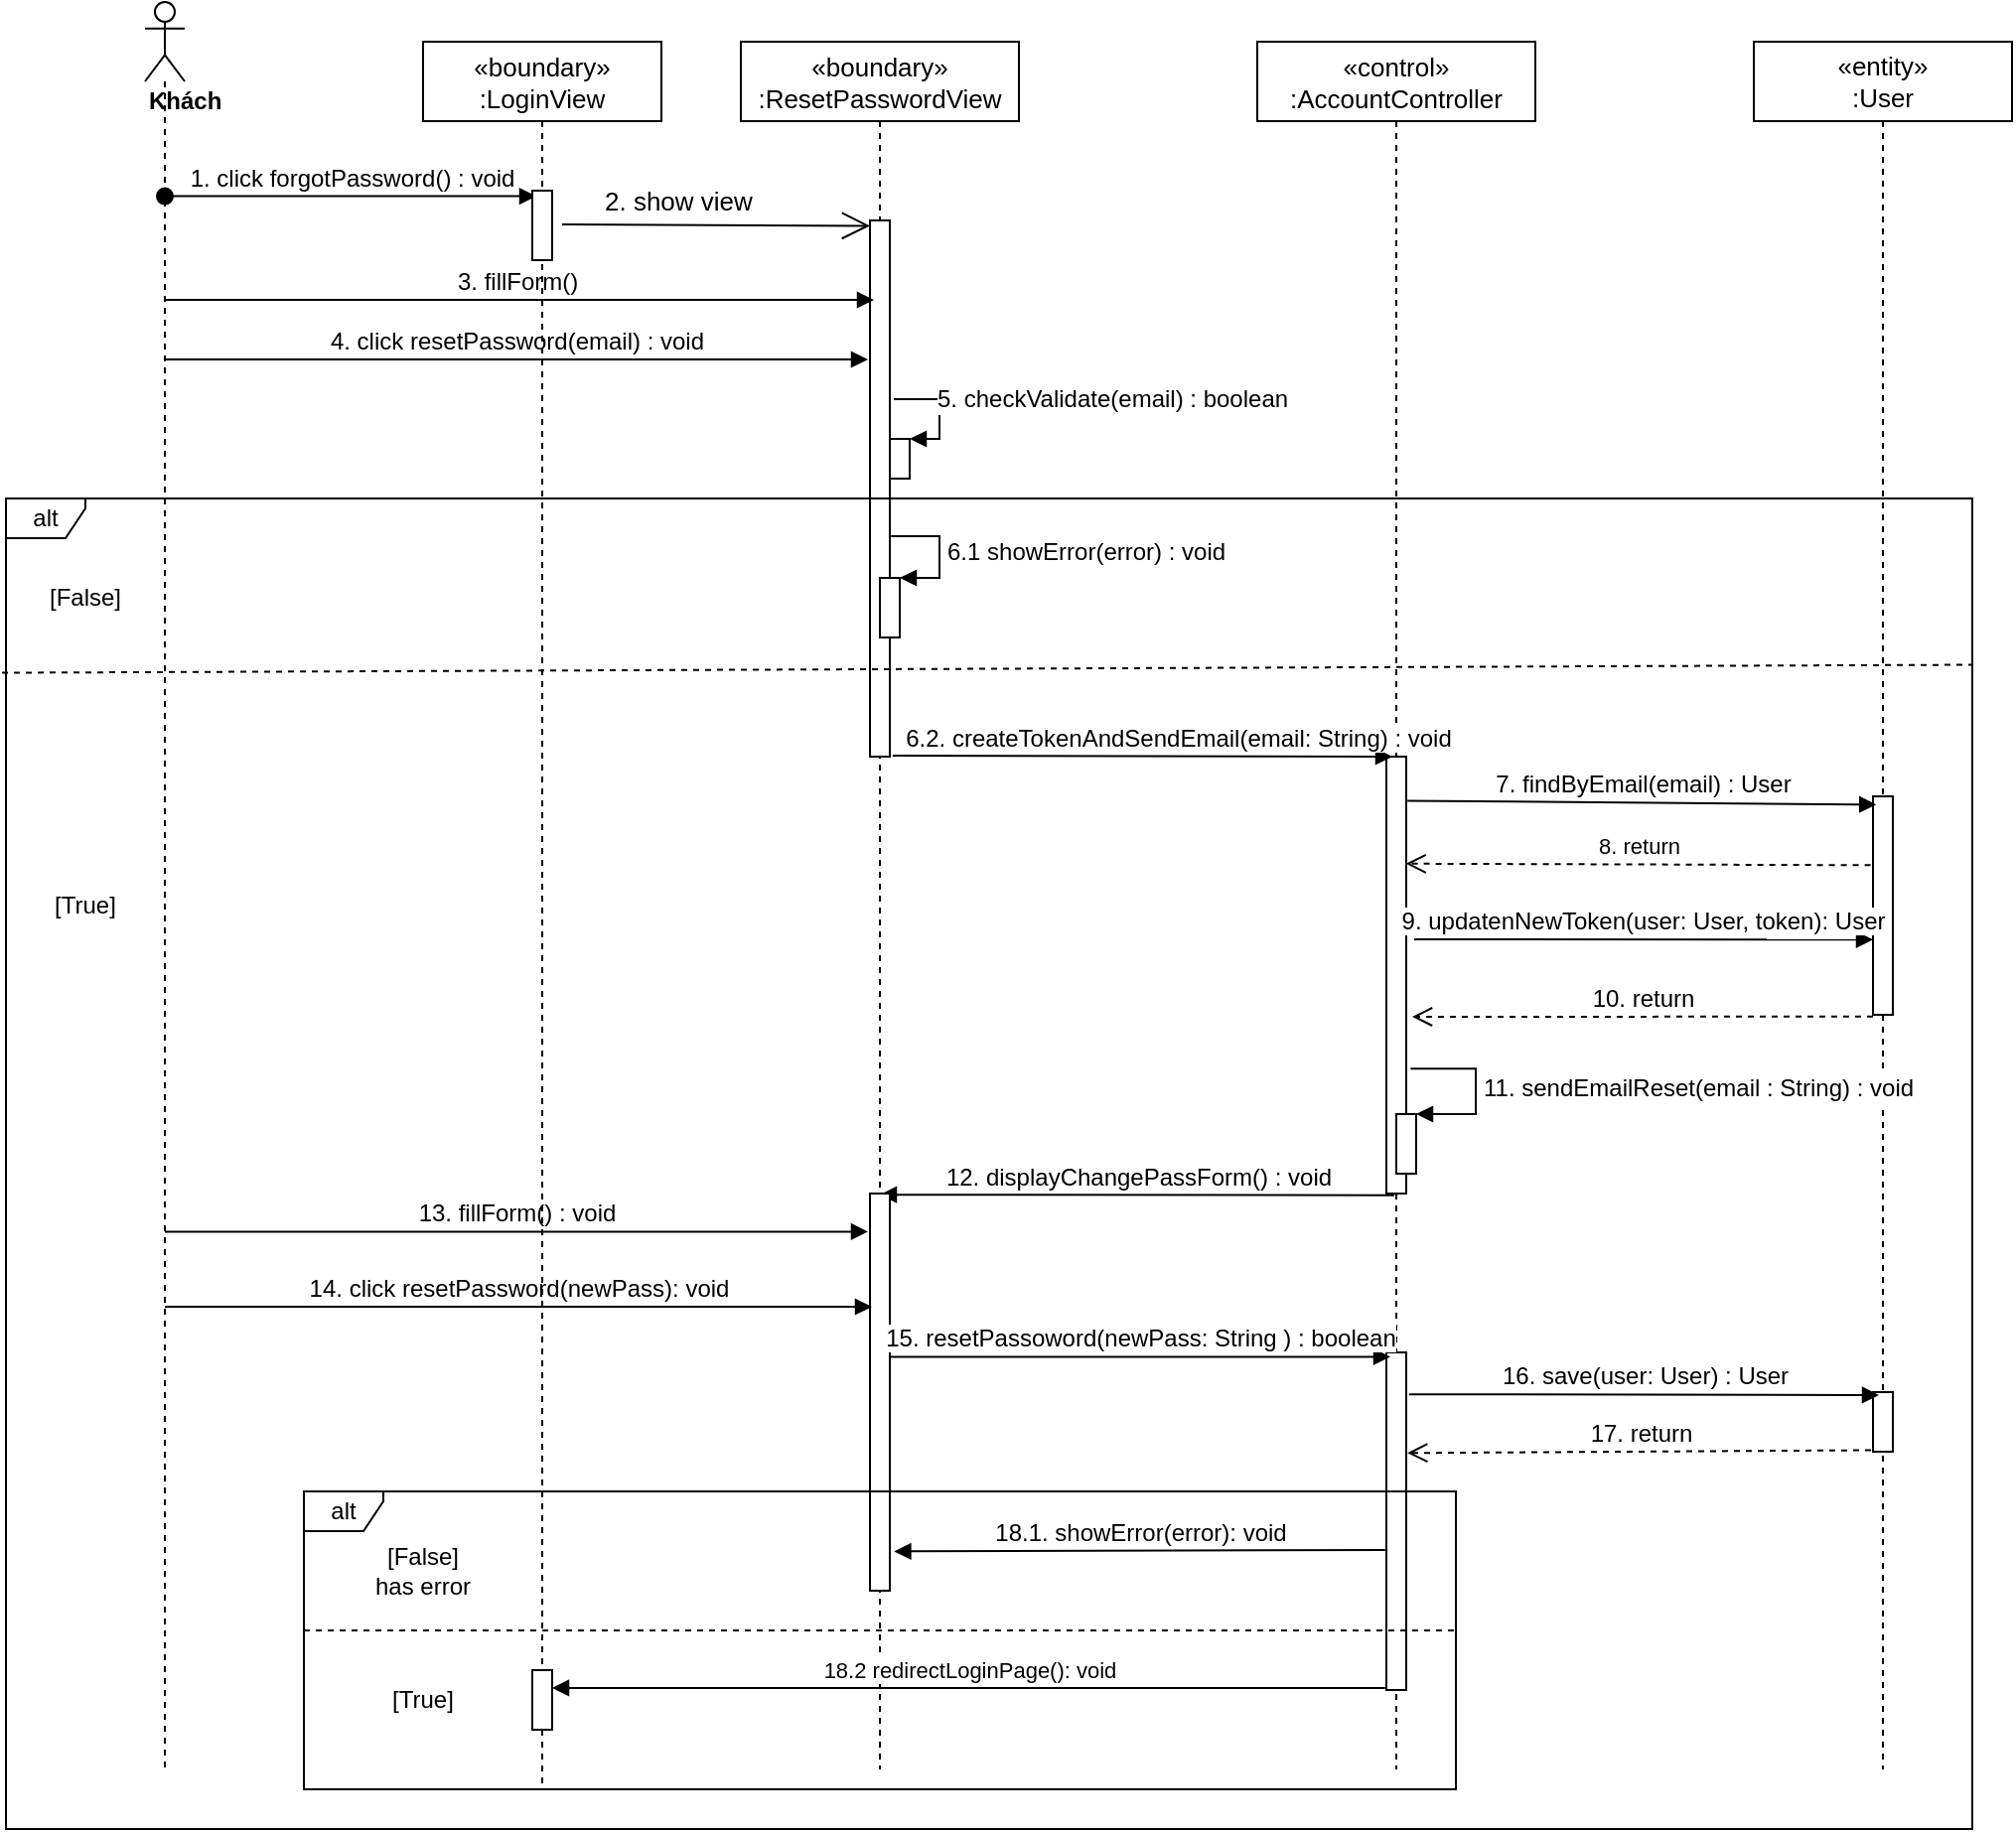 <mxfile version="14.7.10" type="device"><diagram id="kgpKYQtTHZ0yAKxKKP6v" name="Page-1"><mxGraphModel dx="1038" dy="521" grid="1" gridSize="10" guides="1" tooltips="1" connect="1" arrows="1" fold="1" page="1" pageScale="1" pageWidth="850" pageHeight="1100" math="0" shadow="0"><root><mxCell id="0"/><mxCell id="1" parent="0"/><mxCell id="GcP4Dt1wkS2zqXfgZj7R-1" value="«boundary»&#10;:ResetPasswordView" style="shape=umlLifeline;perimeter=lifelinePerimeter;container=1;collapsible=0;recursiveResize=0;rounded=0;shadow=0;strokeWidth=1;fontSize=13;" parent="1" vertex="1"><mxGeometry x="380" y="80" width="140" height="870" as="geometry"/></mxCell><mxCell id="GcP4Dt1wkS2zqXfgZj7R-8" value="" style="html=1;points=[];perimeter=orthogonalPerimeter;" parent="GcP4Dt1wkS2zqXfgZj7R-1" vertex="1"><mxGeometry x="65" y="90" width="10" height="270" as="geometry"/></mxCell><mxCell id="GcP4Dt1wkS2zqXfgZj7R-9" value="«control»&#10;:AccountController" style="shape=umlLifeline;perimeter=lifelinePerimeter;container=1;collapsible=0;recursiveResize=0;rounded=0;shadow=0;strokeWidth=1;fontSize=13;" parent="1" vertex="1"><mxGeometry x="640" y="80" width="140" height="870" as="geometry"/></mxCell><mxCell id="GcP4Dt1wkS2zqXfgZj7R-11" value="&lt;div&gt;&lt;b&gt;Khách&lt;/b&gt;&lt;/div&gt;" style="shape=umlLifeline;participant=umlActor;perimeter=lifelinePerimeter;whiteSpace=wrap;html=1;container=1;collapsible=0;recursiveResize=0;verticalAlign=top;spacingTop=36;outlineConnect=0;align=left;" parent="1" vertex="1"><mxGeometry x="80" y="60" width="20" height="890" as="geometry"/></mxCell><mxCell id="GcP4Dt1wkS2zqXfgZj7R-14" value="&lt;font style=&quot;font-size: 12px&quot;&gt;3. fillForm()&amp;nbsp;&lt;/font&gt;" style="html=1;verticalAlign=bottom;endArrow=block;" parent="1" source="GcP4Dt1wkS2zqXfgZj7R-11" edge="1"><mxGeometry width="80" relative="1" as="geometry"><mxPoint x="380" y="320" as="sourcePoint"/><mxPoint x="447" y="210" as="targetPoint"/></mxGeometry></mxCell><mxCell id="GcP4Dt1wkS2zqXfgZj7R-16" value="&lt;font style=&quot;font-size: 13px&quot;&gt;&lt;span&gt;«entity»&lt;br&gt;&lt;/span&gt;:User&lt;/font&gt;" style="shape=umlLifeline;perimeter=lifelinePerimeter;whiteSpace=wrap;html=1;container=1;collapsible=0;recursiveResize=0;outlineConnect=0;" parent="1" vertex="1"><mxGeometry x="890" y="80" width="130" height="870" as="geometry"/></mxCell><mxCell id="GcP4Dt1wkS2zqXfgZj7R-17" value="" style="points=[];perimeter=orthogonalPerimeter;rounded=0;shadow=0;strokeWidth=1;" parent="GcP4Dt1wkS2zqXfgZj7R-16" vertex="1"><mxGeometry x="60" y="380" width="10" height="110" as="geometry"/></mxCell><mxCell id="GcP4Dt1wkS2zqXfgZj7R-10" value="" style="points=[];perimeter=orthogonalPerimeter;rounded=0;shadow=0;strokeWidth=1;" parent="1" vertex="1"><mxGeometry x="705" y="440" width="10" height="220" as="geometry"/></mxCell><mxCell id="GcP4Dt1wkS2zqXfgZj7R-24" value="&lt;font style=&quot;font-size: 12px&quot;&gt;4. click resetPassword(email) : void&lt;/font&gt;" style="html=1;verticalAlign=bottom;endArrow=block;" parent="1" source="GcP4Dt1wkS2zqXfgZj7R-11" edge="1"><mxGeometry width="80" relative="1" as="geometry"><mxPoint x="380" y="400" as="sourcePoint"/><mxPoint x="444" y="240" as="targetPoint"/></mxGeometry></mxCell><mxCell id="GcP4Dt1wkS2zqXfgZj7R-25" value="&lt;font style=&quot;font-size: 12px&quot;&gt;6.2. createTokenAndSendEmail(email: String) : void&lt;/font&gt;" style="html=1;verticalAlign=bottom;endArrow=block;entryX=0.3;entryY=0;entryDx=0;entryDy=0;entryPerimeter=0;exitX=1.14;exitY=0.998;exitDx=0;exitDy=0;exitPerimeter=0;" parent="1" source="GcP4Dt1wkS2zqXfgZj7R-8" target="GcP4Dt1wkS2zqXfgZj7R-10" edge="1"><mxGeometry x="0.141" width="80" relative="1" as="geometry"><mxPoint x="450" y="420" as="sourcePoint"/><mxPoint x="510" y="452" as="targetPoint"/><mxPoint as="offset"/></mxGeometry></mxCell><mxCell id="GcP4Dt1wkS2zqXfgZj7R-26" value="&lt;font style=&quot;font-size: 12px&quot;&gt;7. findByEmail(email) : User&lt;/font&gt;" style="html=1;verticalAlign=bottom;endArrow=block;exitX=1.06;exitY=0.101;exitDx=0;exitDy=0;exitPerimeter=0;entryX=0.16;entryY=0.038;entryDx=0;entryDy=0;entryPerimeter=0;" parent="1" source="GcP4Dt1wkS2zqXfgZj7R-10" target="GcP4Dt1wkS2zqXfgZj7R-17" edge="1"><mxGeometry width="80" relative="1" as="geometry"><mxPoint x="380" y="400" as="sourcePoint"/><mxPoint x="919" y="463" as="targetPoint"/></mxGeometry></mxCell><mxCell id="GcP4Dt1wkS2zqXfgZj7R-29" value="&lt;font style=&quot;font-size: 12px&quot;&gt;9. updatenNewToken(user: User, token): User&lt;/font&gt;" style="html=1;verticalAlign=bottom;endArrow=block;entryX=0;entryY=0.656;entryDx=0;entryDy=0;entryPerimeter=0;" parent="1" target="GcP4Dt1wkS2zqXfgZj7R-17" edge="1"><mxGeometry width="80" relative="1" as="geometry"><mxPoint x="719" y="532" as="sourcePoint"/><mxPoint x="460" y="400" as="targetPoint"/></mxGeometry></mxCell><mxCell id="GcP4Dt1wkS2zqXfgZj7R-30" value="&lt;font style=&quot;font-size: 12px&quot;&gt;10. return&lt;/font&gt;" style="html=1;verticalAlign=bottom;endArrow=open;dashed=1;endSize=8;exitX=0;exitY=1.008;exitDx=0;exitDy=0;exitPerimeter=0;" parent="1" source="GcP4Dt1wkS2zqXfgZj7R-17" edge="1"><mxGeometry relative="1" as="geometry"><mxPoint x="798" y="610" as="sourcePoint"/><mxPoint x="718" y="571" as="targetPoint"/></mxGeometry></mxCell><mxCell id="GcP4Dt1wkS2zqXfgZj7R-33" value="&lt;font style=&quot;font-size: 12px&quot;&gt;12. displayChangePassForm() : void&lt;/font&gt;" style="html=1;verticalAlign=bottom;endArrow=block;exitX=0.4;exitY=1.004;exitDx=0;exitDy=0;exitPerimeter=0;entryX=0.5;entryY=0.003;entryDx=0;entryDy=0;entryPerimeter=0;" parent="1" source="GcP4Dt1wkS2zqXfgZj7R-10" target="GcP4Dt1wkS2zqXfgZj7R-37" edge="1"><mxGeometry width="80" relative="1" as="geometry"><mxPoint x="380" y="600" as="sourcePoint"/><mxPoint x="310" y="704" as="targetPoint"/></mxGeometry></mxCell><mxCell id="GcP4Dt1wkS2zqXfgZj7R-34" value="&lt;font style=&quot;font-size: 12px&quot;&gt;13. fillForm() : void&lt;/font&gt;" style="html=1;verticalAlign=bottom;endArrow=block;entryX=-0.1;entryY=0.096;entryDx=0;entryDy=0;entryPerimeter=0;" parent="1" source="GcP4Dt1wkS2zqXfgZj7R-11" target="GcP4Dt1wkS2zqXfgZj7R-37" edge="1"><mxGeometry width="80" relative="1" as="geometry"><mxPoint x="380" y="700" as="sourcePoint"/><mxPoint x="220" y="760" as="targetPoint"/></mxGeometry></mxCell><mxCell id="GcP4Dt1wkS2zqXfgZj7R-37" value="" style="html=1;points=[];perimeter=orthogonalPerimeter;" parent="1" vertex="1"><mxGeometry x="445" y="660" width="10" height="200" as="geometry"/></mxCell><mxCell id="GcP4Dt1wkS2zqXfgZj7R-42" value="" style="html=1;points=[];perimeter=orthogonalPerimeter;" parent="1" vertex="1"><mxGeometry x="705" y="740" width="10" height="170" as="geometry"/></mxCell><mxCell id="GcP4Dt1wkS2zqXfgZj7R-44" value="&lt;font style=&quot;font-size: 12px&quot;&gt;15. resetPassoword(newPass: String ) : boolean&lt;/font&gt;" style="html=1;verticalAlign=bottom;endArrow=block;entryX=0.2;entryY=0.013;entryDx=0;entryDy=0;entryPerimeter=0;" parent="1" source="GcP4Dt1wkS2zqXfgZj7R-37" target="GcP4Dt1wkS2zqXfgZj7R-42" edge="1"><mxGeometry width="80" relative="1" as="geometry"><mxPoint x="274" y="841" as="sourcePoint"/><mxPoint x="460" y="810" as="targetPoint"/></mxGeometry></mxCell><mxCell id="GcP4Dt1wkS2zqXfgZj7R-45" value="" style="html=1;points=[];perimeter=orthogonalPerimeter;" parent="1" vertex="1"><mxGeometry x="950" y="760" width="10" height="30" as="geometry"/></mxCell><mxCell id="GcP4Dt1wkS2zqXfgZj7R-46" value="&lt;font style=&quot;font-size: 12px&quot;&gt;16. save(user: User) : User&lt;/font&gt;" style="html=1;verticalAlign=bottom;endArrow=block;entryX=0.3;entryY=0.05;entryDx=0;entryDy=0;entryPerimeter=0;exitX=1.14;exitY=0.124;exitDx=0;exitDy=0;exitPerimeter=0;" parent="1" source="GcP4Dt1wkS2zqXfgZj7R-42" target="GcP4Dt1wkS2zqXfgZj7R-45" edge="1"><mxGeometry width="80" relative="1" as="geometry"><mxPoint x="750" y="762" as="sourcePoint"/><mxPoint x="460" y="810" as="targetPoint"/></mxGeometry></mxCell><mxCell id="GcP4Dt1wkS2zqXfgZj7R-47" value="&lt;font style=&quot;font-size: 12px&quot;&gt;17. return&lt;/font&gt;" style="html=1;verticalAlign=bottom;endArrow=open;dashed=1;endSize=8;exitX=-0.1;exitY=0.975;exitDx=0;exitDy=0;exitPerimeter=0;entryX=1.06;entryY=0.298;entryDx=0;entryDy=0;entryPerimeter=0;" parent="1" source="GcP4Dt1wkS2zqXfgZj7R-45" target="GcP4Dt1wkS2zqXfgZj7R-42" edge="1"><mxGeometry relative="1" as="geometry"><mxPoint x="460" y="910" as="sourcePoint"/><mxPoint x="718" y="797" as="targetPoint"/></mxGeometry></mxCell><mxCell id="GcP4Dt1wkS2zqXfgZj7R-48" value="&lt;font style=&quot;font-size: 12px&quot;&gt;18.1. showError(error): void&lt;/font&gt;" style="html=1;verticalAlign=bottom;endArrow=block;entryX=1.22;entryY=0.901;entryDx=0;entryDy=0;entryPerimeter=0;exitX=-0.06;exitY=0.585;exitDx=0;exitDy=0;exitPerimeter=0;" parent="1" source="GcP4Dt1wkS2zqXfgZj7R-42" target="GcP4Dt1wkS2zqXfgZj7R-37" edge="1"><mxGeometry width="80" relative="1" as="geometry"><mxPoint x="680" y="840" as="sourcePoint"/><mxPoint x="450" y="790" as="targetPoint"/></mxGeometry></mxCell><mxCell id="GcP4Dt1wkS2zqXfgZj7R-50" value="&lt;font style=&quot;font-size: 12px&quot;&gt;14. click resetPassword(newPass): void&lt;/font&gt;" style="html=1;verticalAlign=bottom;endArrow=block;entryX=0.1;entryY=0.285;entryDx=0;entryDy=0;entryPerimeter=0;" parent="1" source="GcP4Dt1wkS2zqXfgZj7R-11" target="GcP4Dt1wkS2zqXfgZj7R-37" edge="1"><mxGeometry width="80" relative="1" as="geometry"><mxPoint x="380" y="810" as="sourcePoint"/><mxPoint x="460" y="810" as="targetPoint"/></mxGeometry></mxCell><mxCell id="GcP4Dt1wkS2zqXfgZj7R-51" value="8. return" style="html=1;verticalAlign=bottom;endArrow=open;dashed=1;endSize=8;exitX=-0.12;exitY=0.315;exitDx=0;exitDy=0;exitPerimeter=0;entryX=0.98;entryY=0.245;entryDx=0;entryDy=0;entryPerimeter=0;" parent="1" source="GcP4Dt1wkS2zqXfgZj7R-17" target="GcP4Dt1wkS2zqXfgZj7R-10" edge="1"><mxGeometry relative="1" as="geometry"><mxPoint x="460" y="610" as="sourcePoint"/><mxPoint x="719" y="498" as="targetPoint"/></mxGeometry></mxCell><mxCell id="GcP4Dt1wkS2zqXfgZj7R-64" value="&lt;font style=&quot;font-size: 12px&quot;&gt;1. click forgotPassword() : void&lt;/font&gt;" style="html=1;verticalAlign=bottom;startArrow=oval;startFill=1;endArrow=block;startSize=8;entryX=0.2;entryY=0.08;entryDx=0;entryDy=0;entryPerimeter=0;" parent="1" source="GcP4Dt1wkS2zqXfgZj7R-11" target="oy6Ayba39lVV4wzJS16f-2" edge="1"><mxGeometry width="60" relative="1" as="geometry"><mxPoint x="390" y="210" as="sourcePoint"/><mxPoint x="250" y="157" as="targetPoint"/></mxGeometry></mxCell><mxCell id="GcP4Dt1wkS2zqXfgZj7R-67" value="" style="html=1;points=[];perimeter=orthogonalPerimeter;" parent="1" vertex="1"><mxGeometry x="455" y="280" width="10" height="20" as="geometry"/></mxCell><mxCell id="GcP4Dt1wkS2zqXfgZj7R-68" value="&lt;font style=&quot;font-size: 12px&quot;&gt;5. checkValidate(email) : boolean&lt;/font&gt;" style="edgeStyle=orthogonalEdgeStyle;html=1;align=left;spacingLeft=2;endArrow=block;rounded=0;entryX=1;entryY=0;" parent="1" target="GcP4Dt1wkS2zqXfgZj7R-67" edge="1"><mxGeometry relative="1" as="geometry"><mxPoint x="480" y="260" as="sourcePoint"/><Array as="points"><mxPoint x="457" y="260"/><mxPoint x="480" y="260"/><mxPoint x="480" y="295"/></Array></mxGeometry></mxCell><mxCell id="GcP4Dt1wkS2zqXfgZj7R-71" value="" style="html=1;points=[];perimeter=orthogonalPerimeter;" parent="1" vertex="1"><mxGeometry x="710" y="620" width="10" height="30" as="geometry"/></mxCell><mxCell id="GcP4Dt1wkS2zqXfgZj7R-72" value="&lt;font style=&quot;font-size: 12px&quot;&gt;11. sendEmailReset(email : String) : void&lt;/font&gt;" style="edgeStyle=orthogonalEdgeStyle;html=1;align=left;spacingLeft=2;endArrow=block;rounded=0;entryX=1;entryY=0;exitX=1.22;exitY=0.714;exitDx=0;exitDy=0;exitPerimeter=0;" parent="1" source="GcP4Dt1wkS2zqXfgZj7R-10" target="GcP4Dt1wkS2zqXfgZj7R-71" edge="1"><mxGeometry relative="1" as="geometry"><mxPoint x="720" y="580" as="sourcePoint"/><Array as="points"><mxPoint x="750" y="597"/><mxPoint x="750" y="620"/></Array></mxGeometry></mxCell><mxCell id="oy6Ayba39lVV4wzJS16f-1" value="«boundary»&#10;:LoginView" style="shape=umlLifeline;perimeter=lifelinePerimeter;container=1;collapsible=0;recursiveResize=0;rounded=0;shadow=0;strokeWidth=1;fontSize=13;" parent="1" vertex="1"><mxGeometry x="220" y="80" width="120" height="880" as="geometry"/></mxCell><mxCell id="oy6Ayba39lVV4wzJS16f-2" value="" style="html=1;points=[];perimeter=orthogonalPerimeter;" parent="oy6Ayba39lVV4wzJS16f-1" vertex="1"><mxGeometry x="55" y="75" width="10" height="35" as="geometry"/></mxCell><mxCell id="oy6Ayba39lVV4wzJS16f-3" value="" style="endArrow=open;endFill=1;endSize=12;html=1;entryX=0;entryY=0.01;entryDx=0;entryDy=0;entryPerimeter=0;exitX=1.5;exitY=0.486;exitDx=0;exitDy=0;exitPerimeter=0;" parent="1" source="oy6Ayba39lVV4wzJS16f-2" target="GcP4Dt1wkS2zqXfgZj7R-8" edge="1"><mxGeometry width="160" relative="1" as="geometry"><mxPoint x="300" y="172" as="sourcePoint"/><mxPoint x="640" y="230" as="targetPoint"/></mxGeometry></mxCell><mxCell id="oy6Ayba39lVV4wzJS16f-4" value="&lt;span style=&quot;color: rgba(0 , 0 , 0 , 0) ; font-family: monospace ; font-size: 0px ; background-color: rgb(248 , 249 , 250)&quot;&gt;%3CmxGraphModel%3E%3Croot%3E%3CmxCell%20id%3D%220%22%2F%3E%3CmxCell%20id%3D%221%22%20parent%3D%220%22%2F%3E%3CmxCell%20id%3D%222%22%20value%3D%22%C2%ABboundary%C2%BB%26%2310%3B%3AResetPasswordView%22%20style%3D%22shape%3DumlLifeline%3Bperimeter%3DlifelinePerimeter%3Bcontainer%3D1%3Bcollapsible%3D0%3BrecursiveResize%3D0%3Brounded%3D0%3Bshadow%3D0%3BstrokeWidth%3D1%3B%22%20vertex%3D%221%22%20parent%3D%221%22%3E%3CmxGeometry%20x%3D%22380%22%20y%3D%2280%22%20width%3D%22120%22%20height%3D%22810%22%20as%3D%22geometry%22%2F%3E%3C%2FmxCell%3E%3CmxCell%20id%3D%223%22%20value%3D%22%22%20style%3D%22html%3D1%3Bpoints%3D%5B%5D%3Bperimeter%3DorthogonalPerimeter%3B%22%20vertex%3D%221%22%20parent%3D%222%22%3E%3CmxGeometry%20x%3D%2255%22%20y%3D%2275%22%20width%3D%2210%22%20height%3D%22215%22%20as%3D%22geometry%22%2F%3E%3C%2FmxCell%3E%3C%2Froot%3E%3C%2FmxGraphModel%3E&lt;/span&gt;" style="edgeLabel;html=1;align=center;verticalAlign=middle;resizable=0;points=[];" parent="oy6Ayba39lVV4wzJS16f-3" vertex="1" connectable="0"><mxGeometry x="-0.214" y="-2" relative="1" as="geometry"><mxPoint x="3" y="-14" as="offset"/></mxGeometry></mxCell><mxCell id="oy6Ayba39lVV4wzJS16f-5" value="&lt;font style=&quot;font-size: 13px&quot;&gt;2. show view&amp;nbsp;&lt;/font&gt;" style="text;html=1;align=center;verticalAlign=middle;resizable=0;points=[];autosize=1;strokeColor=none;" parent="1" vertex="1"><mxGeometry x="305" y="150" width="90" height="20" as="geometry"/></mxCell><mxCell id="oy6Ayba39lVV4wzJS16f-6" value="alt" style="shape=umlFrame;whiteSpace=wrap;html=1;width=40;height=20;" parent="1" vertex="1"><mxGeometry x="160" y="810" width="580" height="150" as="geometry"/></mxCell><mxCell id="oy6Ayba39lVV4wzJS16f-9" value="alt" style="shape=umlFrame;whiteSpace=wrap;html=1;width=40;height=20;" parent="1" vertex="1"><mxGeometry x="10" y="310" width="990" height="670" as="geometry"/></mxCell><mxCell id="OHX620O3zO31O2aKUnL4-5" value="" style="html=1;points=[];perimeter=orthogonalPerimeter;" vertex="1" parent="1"><mxGeometry x="450" y="350" width="10" height="30" as="geometry"/></mxCell><mxCell id="OHX620O3zO31O2aKUnL4-6" value="&lt;span style=&quot;font-size: 12px ; text-align: center&quot;&gt;6.1 showError(error) : void&lt;/span&gt;" style="edgeStyle=orthogonalEdgeStyle;html=1;align=left;spacingLeft=2;endArrow=block;rounded=0;entryX=1;entryY=0;exitX=1.06;exitY=0.589;exitDx=0;exitDy=0;exitPerimeter=0;" edge="1" target="OHX620O3zO31O2aKUnL4-5" parent="1" source="GcP4Dt1wkS2zqXfgZj7R-8"><mxGeometry relative="1" as="geometry"><mxPoint x="460" y="320" as="sourcePoint"/><Array as="points"><mxPoint x="480" y="329"/><mxPoint x="480" y="350"/></Array></mxGeometry></mxCell><mxCell id="OHX620O3zO31O2aKUnL4-9" value="" style="html=1;points=[];perimeter=orthogonalPerimeter;" vertex="1" parent="1"><mxGeometry x="275" y="900" width="10" height="30" as="geometry"/></mxCell><mxCell id="OHX620O3zO31O2aKUnL4-10" value="18.2 redirectLoginPage(): void" style="html=1;verticalAlign=bottom;endArrow=block;exitX=-0.06;exitY=0.994;exitDx=0;exitDy=0;exitPerimeter=0;" edge="1" parent="1" source="GcP4Dt1wkS2zqXfgZj7R-42" target="OHX620O3zO31O2aKUnL4-9"><mxGeometry width="80" relative="1" as="geometry"><mxPoint x="700" y="910" as="sourcePoint"/><mxPoint x="570" y="930" as="targetPoint"/></mxGeometry></mxCell><mxCell id="OHX620O3zO31O2aKUnL4-11" value="" style="endArrow=none;dashed=1;html=1;exitX=0;exitY=0.467;exitDx=0;exitDy=0;exitPerimeter=0;" edge="1" parent="1" source="oy6Ayba39lVV4wzJS16f-6"><mxGeometry width="50" height="50" relative="1" as="geometry"><mxPoint x="160" y="885" as="sourcePoint"/><mxPoint x="741" y="880" as="targetPoint"/></mxGeometry></mxCell><mxCell id="OHX620O3zO31O2aKUnL4-12" value="[False]&lt;br&gt;has error" style="text;html=1;strokeColor=none;fillColor=none;align=center;verticalAlign=middle;whiteSpace=wrap;rounded=0;" vertex="1" parent="1"><mxGeometry x="190" y="840" width="60" height="20" as="geometry"/></mxCell><mxCell id="OHX620O3zO31O2aKUnL4-13" value="[True]" style="text;html=1;strokeColor=none;fillColor=none;align=center;verticalAlign=middle;whiteSpace=wrap;rounded=0;" vertex="1" parent="1"><mxGeometry x="200" y="905" width="40" height="20" as="geometry"/></mxCell><mxCell id="OHX620O3zO31O2aKUnL4-14" value="" style="endArrow=none;dashed=1;html=1;exitX=-0.002;exitY=0.131;exitDx=0;exitDy=0;exitPerimeter=0;entryX=1;entryY=0.125;entryDx=0;entryDy=0;entryPerimeter=0;" edge="1" parent="1" source="oy6Ayba39lVV4wzJS16f-9" target="oy6Ayba39lVV4wzJS16f-9"><mxGeometry width="50" height="50" relative="1" as="geometry"><mxPoint x="500" y="570" as="sourcePoint"/><mxPoint x="990" y="394" as="targetPoint"/></mxGeometry></mxCell><mxCell id="OHX620O3zO31O2aKUnL4-15" value="[False]" style="text;html=1;strokeColor=none;fillColor=none;align=center;verticalAlign=middle;whiteSpace=wrap;rounded=0;" vertex="1" parent="1"><mxGeometry x="30" y="350" width="40" height="20" as="geometry"/></mxCell><mxCell id="OHX620O3zO31O2aKUnL4-16" value="[True]" style="text;html=1;strokeColor=none;fillColor=none;align=center;verticalAlign=middle;whiteSpace=wrap;rounded=0;" vertex="1" parent="1"><mxGeometry x="30" y="505" width="40" height="20" as="geometry"/></mxCell></root></mxGraphModel></diagram></mxfile>